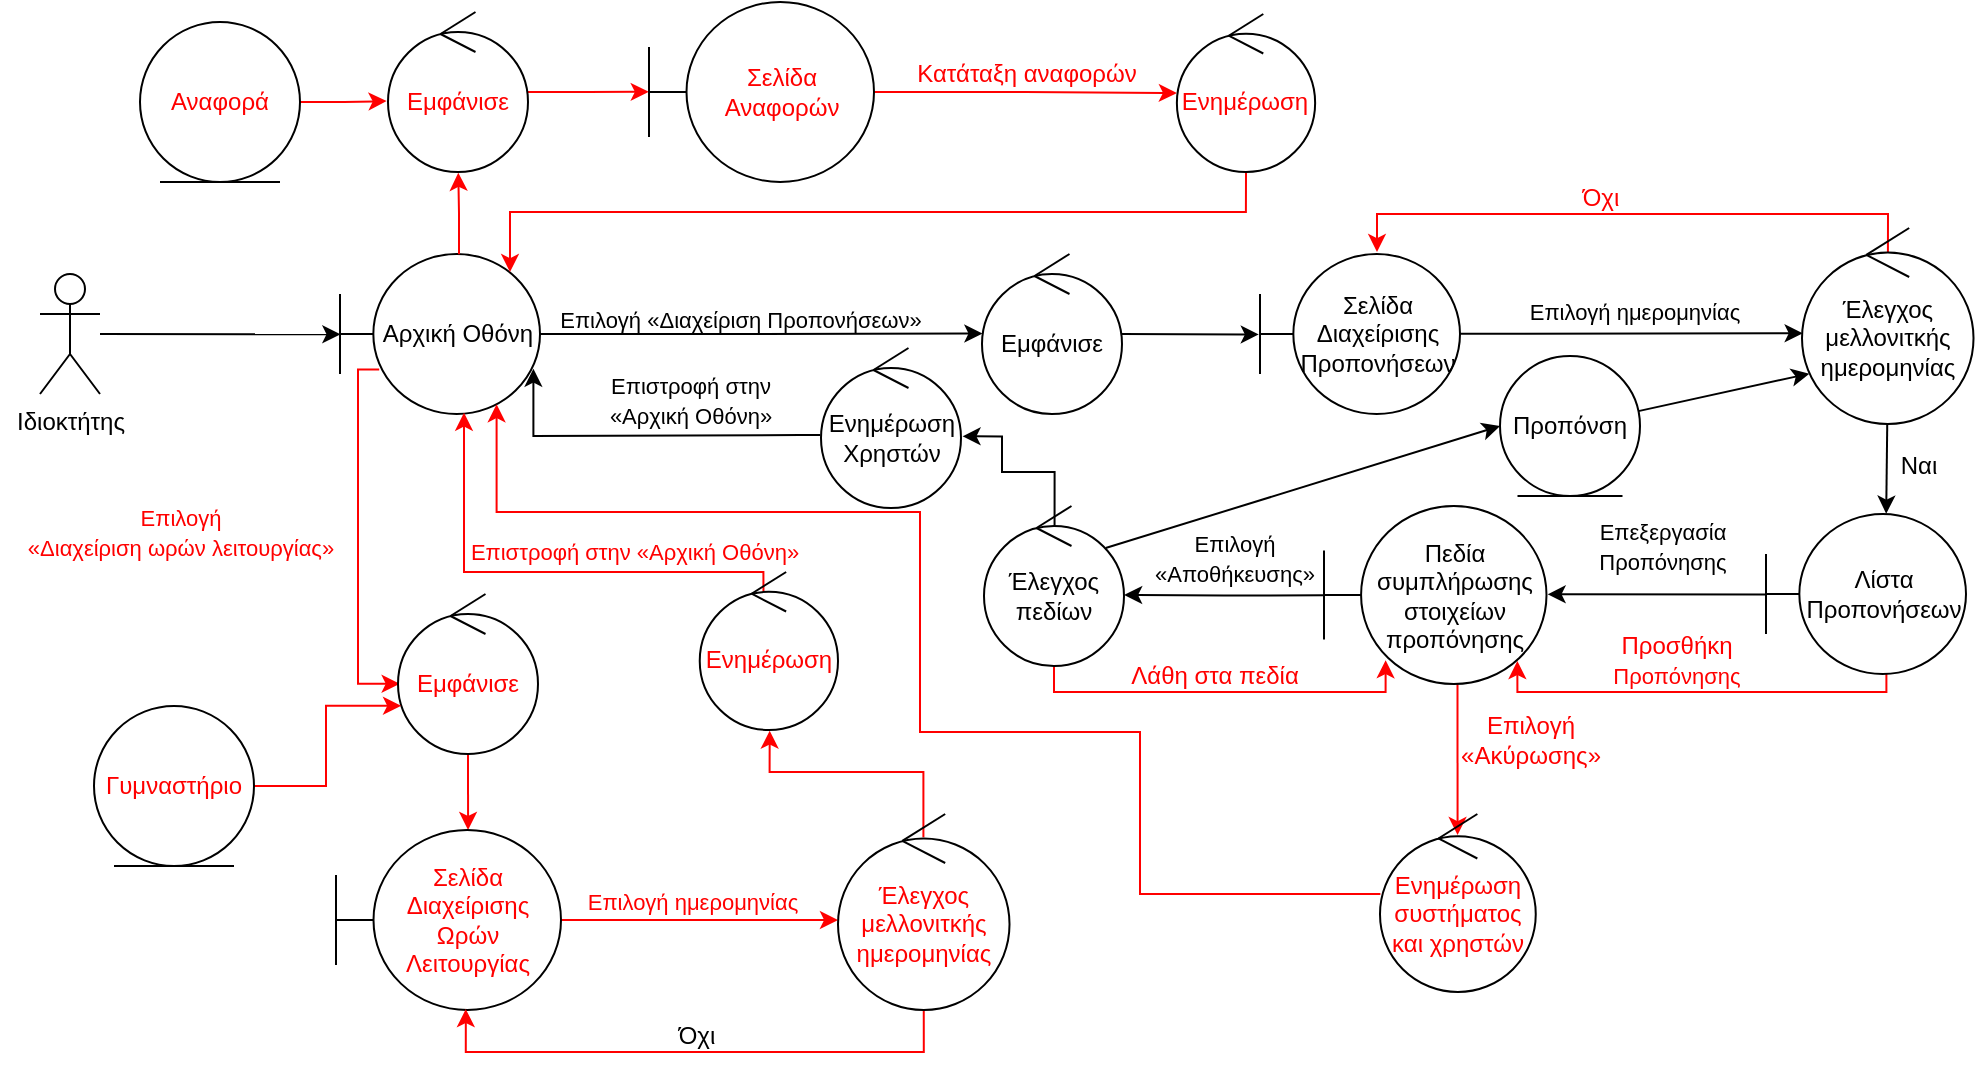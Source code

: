 <mxfile version="21.2.1" type="device">
  <diagram name="Σελίδα-1" id="Ot3h_hcZ658lHFySmNzD">
    <mxGraphModel dx="305" dy="486" grid="1" gridSize="10" guides="1" tooltips="1" connect="1" arrows="1" fold="1" page="1" pageScale="1" pageWidth="1169" pageHeight="827" math="0" shadow="0">
      <root>
        <mxCell id="0" />
        <mxCell id="1" parent="0" />
        <mxCell id="1OEqbM9P8AJgJZlWs_jV-3" style="rounded=0;orthogonalLoop=1;jettySize=auto;html=1;entryX=0.002;entryY=0.502;entryDx=0;entryDy=0;entryPerimeter=0;" parent="1" source="1OEqbM9P8AJgJZlWs_jV-2" target="1OEqbM9P8AJgJZlWs_jV-4" edge="1">
          <mxGeometry relative="1" as="geometry">
            <mxPoint x="270" y="291" as="targetPoint" />
          </mxGeometry>
        </mxCell>
        <mxCell id="1OEqbM9P8AJgJZlWs_jV-2" value="Ιδιοκτήτης" style="shape=umlActor;verticalLabelPosition=bottom;verticalAlign=top;html=1;outlineConnect=0;" parent="1" vertex="1">
          <mxGeometry x="70" y="261" width="30" height="60" as="geometry" />
        </mxCell>
        <mxCell id="1OEqbM9P8AJgJZlWs_jV-5" style="edgeStyle=orthogonalEdgeStyle;rounded=0;orthogonalLoop=1;jettySize=auto;html=1;entryX=0.003;entryY=0.497;entryDx=0;entryDy=0;entryPerimeter=0;" parent="1" source="1OEqbM9P8AJgJZlWs_jV-4" target="1OEqbM9P8AJgJZlWs_jV-7" edge="1">
          <mxGeometry relative="1" as="geometry">
            <mxPoint x="540" y="291" as="targetPoint" />
          </mxGeometry>
        </mxCell>
        <mxCell id="1OEqbM9P8AJgJZlWs_jV-33" style="edgeStyle=orthogonalEdgeStyle;rounded=0;orthogonalLoop=1;jettySize=auto;html=1;entryX=0.012;entryY=0.561;entryDx=0;entryDy=0;entryPerimeter=0;strokeColor=#ff0000;exitX=0.196;exitY=0.722;exitDx=0;exitDy=0;exitPerimeter=0;" parent="1" source="1OEqbM9P8AJgJZlWs_jV-4" target="1OEqbM9P8AJgJZlWs_jV-35" edge="1">
          <mxGeometry relative="1" as="geometry">
            <mxPoint x="270" y="441.0" as="targetPoint" />
            <Array as="points">
              <mxPoint x="229" y="309" />
              <mxPoint x="229" y="466" />
            </Array>
          </mxGeometry>
        </mxCell>
        <mxCell id="1OEqbM9P8AJgJZlWs_jV-4" value="Αρχική Οθόνη" style="shape=umlBoundary;whiteSpace=wrap;html=1;" parent="1" vertex="1">
          <mxGeometry x="220" y="251" width="100" height="80" as="geometry" />
        </mxCell>
        <mxCell id="1OEqbM9P8AJgJZlWs_jV-6" value="&lt;font style=&quot;font-size: 11px;&quot;&gt;Επιλογή «Διαχείριση Προπονήσεων»&lt;/font&gt;" style="text;html=1;align=center;verticalAlign=middle;resizable=0;points=[];autosize=1;strokeColor=none;fillColor=none;" parent="1" vertex="1">
          <mxGeometry x="320" y="269" width="200" height="30" as="geometry" />
        </mxCell>
        <mxCell id="1OEqbM9P8AJgJZlWs_jV-9" style="rounded=0;orthogonalLoop=1;jettySize=auto;html=1;entryX=-0.006;entryY=0.503;entryDx=0;entryDy=0;entryPerimeter=0;" parent="1" source="1OEqbM9P8AJgJZlWs_jV-7" target="1OEqbM9P8AJgJZlWs_jV-8" edge="1">
          <mxGeometry relative="1" as="geometry" />
        </mxCell>
        <mxCell id="1OEqbM9P8AJgJZlWs_jV-7" value="Εμφάνισε" style="ellipse;shape=umlControl;whiteSpace=wrap;html=1;" parent="1" vertex="1">
          <mxGeometry x="541" y="251" width="70" height="80" as="geometry" />
        </mxCell>
        <mxCell id="1OEqbM9P8AJgJZlWs_jV-11" style="rounded=0;orthogonalLoop=1;jettySize=auto;html=1;entryX=0.004;entryY=0.537;entryDx=0;entryDy=0;entryPerimeter=0;" parent="1" source="1OEqbM9P8AJgJZlWs_jV-8" target="1OEqbM9P8AJgJZlWs_jV-10" edge="1">
          <mxGeometry relative="1" as="geometry" />
        </mxCell>
        <mxCell id="1OEqbM9P8AJgJZlWs_jV-8" value="Σελίδα Διαχείρισης&lt;br&gt;Προπονήσεων&lt;br&gt;" style="shape=umlBoundary;whiteSpace=wrap;html=1;" parent="1" vertex="1">
          <mxGeometry x="680" y="251" width="100" height="80" as="geometry" />
        </mxCell>
        <mxCell id="1OEqbM9P8AJgJZlWs_jV-13" style="rounded=0;orthogonalLoop=1;jettySize=auto;html=1;entryX=0.601;entryY=-0.002;entryDx=0;entryDy=0;entryPerimeter=0;" parent="1" source="1OEqbM9P8AJgJZlWs_jV-10" target="NsCVuXY4o8_-mgdWiNp_-2" edge="1">
          <mxGeometry relative="1" as="geometry">
            <mxPoint x="972.88" y="381" as="targetPoint" />
          </mxGeometry>
        </mxCell>
        <mxCell id="NsCVuXY4o8_-mgdWiNp_-3" style="edgeStyle=orthogonalEdgeStyle;rounded=0;orthogonalLoop=1;jettySize=auto;html=1;entryX=0.585;entryY=-0.012;entryDx=0;entryDy=0;entryPerimeter=0;exitX=0.501;exitY=0.127;exitDx=0;exitDy=0;exitPerimeter=0;fontColor=#FF0000;strokeColor=#FF0000;" parent="1" source="1OEqbM9P8AJgJZlWs_jV-10" target="1OEqbM9P8AJgJZlWs_jV-8" edge="1">
          <mxGeometry relative="1" as="geometry">
            <Array as="points">
              <mxPoint x="994" y="231" />
              <mxPoint x="739" y="231" />
            </Array>
          </mxGeometry>
        </mxCell>
        <mxCell id="1OEqbM9P8AJgJZlWs_jV-10" value="Έλεγχος&lt;br&gt;μελλονιτκής&lt;br&gt;ημερομηνίας" style="ellipse;shape=umlControl;whiteSpace=wrap;html=1;" parent="1" vertex="1">
          <mxGeometry x="951" y="238" width="85.76" height="98" as="geometry" />
        </mxCell>
        <mxCell id="1OEqbM9P8AJgJZlWs_jV-12" value="&lt;font color=&quot;#ff0000&quot; style=&quot;font-size: 11px;&quot;&gt;Επιλογή ημερομηνίας&lt;/font&gt;" style="text;html=1;align=center;verticalAlign=middle;resizable=0;points=[];autosize=1;strokeColor=none;fillColor=none;" parent="1" vertex="1">
          <mxGeometry x="330.5" y="560" width="130" height="30" as="geometry" />
        </mxCell>
        <mxCell id="1OEqbM9P8AJgJZlWs_jV-16" style="rounded=0;orthogonalLoop=1;jettySize=auto;html=1;entryX=1.005;entryY=0.496;entryDx=0;entryDy=0;exitX=-0.002;exitY=0.503;exitDx=0;exitDy=0;exitPerimeter=0;entryPerimeter=0;" parent="1" source="NsCVuXY4o8_-mgdWiNp_-2" target="NsCVuXY4o8_-mgdWiNp_-7" edge="1">
          <mxGeometry relative="1" as="geometry">
            <mxPoint x="816.0" y="421" as="targetPoint" />
            <mxPoint x="932.88" y="421" as="sourcePoint" />
          </mxGeometry>
        </mxCell>
        <mxCell id="1OEqbM9P8AJgJZlWs_jV-17" value="&lt;font style=&quot;font-size: 11px;&quot;&gt;Επεξεργασία&lt;br&gt;Προπόνησης&lt;/font&gt;" style="text;html=1;align=center;verticalAlign=middle;resizable=0;points=[];autosize=1;strokeColor=none;fillColor=none;" parent="1" vertex="1">
          <mxGeometry x="836" y="377" width="90" height="40" as="geometry" />
        </mxCell>
        <mxCell id="1OEqbM9P8AJgJZlWs_jV-19" style="edgeStyle=orthogonalEdgeStyle;rounded=0;orthogonalLoop=1;jettySize=auto;html=1;entryX=1.001;entryY=0.556;entryDx=0;entryDy=0;entryPerimeter=0;exitX=-0.004;exitY=0.502;exitDx=0;exitDy=0;exitPerimeter=0;" parent="1" source="NsCVuXY4o8_-mgdWiNp_-7" target="1OEqbM9P8AJgJZlWs_jV-20" edge="1">
          <mxGeometry relative="1" as="geometry">
            <mxPoint x="870" y="577" as="targetPoint" />
            <mxPoint x="728" y="421" as="sourcePoint" />
          </mxGeometry>
        </mxCell>
        <mxCell id="1OEqbM9P8AJgJZlWs_jV-27" style="edgeStyle=orthogonalEdgeStyle;rounded=0;orthogonalLoop=1;jettySize=auto;html=1;strokeColor=#FF0000;fillColor=#e51400;entryX=0.498;entryY=0.118;entryDx=0;entryDy=0;entryPerimeter=0;exitX=0.6;exitY=0.999;exitDx=0;exitDy=0;exitPerimeter=0;" parent="1" source="NsCVuXY4o8_-mgdWiNp_-7" target="1OEqbM9P8AJgJZlWs_jV-29" edge="1">
          <mxGeometry relative="1" as="geometry">
            <mxPoint x="974" y="681" as="targetPoint" />
            <mxPoint x="772.0" y="465" as="sourcePoint" />
          </mxGeometry>
        </mxCell>
        <mxCell id="1OEqbM9P8AJgJZlWs_jV-31" style="edgeStyle=orthogonalEdgeStyle;rounded=0;orthogonalLoop=1;jettySize=auto;html=1;entryX=0.967;entryY=0.717;entryDx=0;entryDy=0;entryPerimeter=0;exitX=-0.005;exitY=0.544;exitDx=0;exitDy=0;exitPerimeter=0;" parent="1" source="V9a0yabX9GY4hemXjsk--4" target="1OEqbM9P8AJgJZlWs_jV-4" edge="1">
          <mxGeometry relative="1" as="geometry">
            <Array as="points">
              <mxPoint x="450" y="341" />
              <mxPoint x="317" y="342" />
            </Array>
          </mxGeometry>
        </mxCell>
        <mxCell id="n6NiaX9B8Hsq6csQ88jB-2" style="edgeStyle=orthogonalEdgeStyle;rounded=0;orthogonalLoop=1;jettySize=auto;html=1;entryX=0.277;entryY=0.866;entryDx=0;entryDy=0;entryPerimeter=0;strokeColor=#FF0000;" parent="1" source="1OEqbM9P8AJgJZlWs_jV-20" target="NsCVuXY4o8_-mgdWiNp_-7" edge="1">
          <mxGeometry relative="1" as="geometry">
            <Array as="points">
              <mxPoint x="577" y="470" />
              <mxPoint x="743" y="470" />
            </Array>
          </mxGeometry>
        </mxCell>
        <mxCell id="V9a0yabX9GY4hemXjsk--5" style="edgeStyle=orthogonalEdgeStyle;rounded=0;orthogonalLoop=1;jettySize=auto;html=1;entryX=1.011;entryY=0.552;entryDx=0;entryDy=0;entryPerimeter=0;exitX=0.504;exitY=0.122;exitDx=0;exitDy=0;exitPerimeter=0;" edge="1" parent="1" source="1OEqbM9P8AJgJZlWs_jV-20" target="V9a0yabX9GY4hemXjsk--4">
          <mxGeometry relative="1" as="geometry">
            <Array as="points">
              <mxPoint x="577" y="360" />
              <mxPoint x="551" y="360" />
              <mxPoint x="551" y="342" />
            </Array>
          </mxGeometry>
        </mxCell>
        <mxCell id="1OEqbM9P8AJgJZlWs_jV-20" value="Έλεγχος&lt;br&gt;πεδίων" style="ellipse;shape=umlControl;whiteSpace=wrap;html=1;" parent="1" vertex="1">
          <mxGeometry x="542" y="377" width="70" height="80" as="geometry" />
        </mxCell>
        <mxCell id="1OEqbM9P8AJgJZlWs_jV-26" value="&lt;font style=&quot;font-size: 11px;&quot;&gt;Επιλογή &lt;br&gt;«Αποθήκευσης»&lt;/font&gt;" style="text;html=1;align=center;verticalAlign=middle;resizable=0;points=[];autosize=1;strokeColor=none;fillColor=none;" parent="1" vertex="1">
          <mxGeometry x="617.01" y="383" width="100" height="40" as="geometry" />
        </mxCell>
        <mxCell id="1OEqbM9P8AJgJZlWs_jV-28" value="&lt;font color=&quot;#ff0000&quot;&gt;Επιλογή&lt;br&gt;«Ακύρωσης»&lt;/font&gt;" style="text;html=1;align=center;verticalAlign=middle;resizable=0;points=[];autosize=1;strokeColor=none;fillColor=none;" parent="1" vertex="1">
          <mxGeometry x="770" y="474" width="90" height="40" as="geometry" />
        </mxCell>
        <mxCell id="NsCVuXY4o8_-mgdWiNp_-8" style="edgeStyle=orthogonalEdgeStyle;rounded=0;orthogonalLoop=1;jettySize=auto;html=1;entryX=0.783;entryY=0.939;entryDx=0;entryDy=0;entryPerimeter=0;elbow=vertical;strokeColor=#FF0000;" parent="1" source="1OEqbM9P8AJgJZlWs_jV-29" target="1OEqbM9P8AJgJZlWs_jV-4" edge="1">
          <mxGeometry relative="1" as="geometry">
            <Array as="points">
              <mxPoint x="620" y="571" />
              <mxPoint x="620" y="490" />
              <mxPoint x="510" y="490" />
              <mxPoint x="510" y="380" />
              <mxPoint x="298" y="380" />
            </Array>
          </mxGeometry>
        </mxCell>
        <mxCell id="1OEqbM9P8AJgJZlWs_jV-29" value="&lt;font color=&quot;#ff0000&quot;&gt;Ενημέρωση&lt;br&gt;συστήματος και χρηστών&lt;br&gt;&lt;/font&gt;" style="ellipse;shape=umlControl;whiteSpace=wrap;html=1;strokeColor=#000000;" parent="1" vertex="1">
          <mxGeometry x="740" y="531" width="77.88" height="89" as="geometry" />
        </mxCell>
        <mxCell id="1OEqbM9P8AJgJZlWs_jV-32" value="&lt;font style=&quot;font-size: 11px;&quot;&gt;Επιστροφή στην &lt;br&gt;«Αρχική Οθόνη»&lt;/font&gt;" style="text;html=1;align=center;verticalAlign=middle;resizable=0;points=[];autosize=1;strokeColor=none;fillColor=none;" parent="1" vertex="1">
          <mxGeometry x="344.5" y="304" width="100" height="40" as="geometry" />
        </mxCell>
        <mxCell id="1OEqbM9P8AJgJZlWs_jV-34" value="&lt;font color=&quot;#ff0000&quot; style=&quot;font-size: 11px;&quot;&gt;Επιλογή&lt;br&gt;«Διαχείριση ωρών λειτουργίας»&lt;/font&gt;" style="text;html=1;align=center;verticalAlign=middle;resizable=0;points=[];autosize=1;strokeColor=none;fillColor=none;" parent="1" vertex="1">
          <mxGeometry x="50" y="370" width="180" height="40" as="geometry" />
        </mxCell>
        <mxCell id="1OEqbM9P8AJgJZlWs_jV-37" style="rounded=0;orthogonalLoop=1;jettySize=auto;html=1;entryX=0.587;entryY=0;entryDx=0;entryDy=0;entryPerimeter=0;strokeColor=#ff0000;" parent="1" source="1OEqbM9P8AJgJZlWs_jV-35" target="1OEqbM9P8AJgJZlWs_jV-36" edge="1">
          <mxGeometry relative="1" as="geometry">
            <mxPoint x="300" y="531" as="targetPoint" />
          </mxGeometry>
        </mxCell>
        <mxCell id="1OEqbM9P8AJgJZlWs_jV-35" value="&lt;font color=&quot;#ff0000&quot;&gt;Εμφάνισε&lt;/font&gt;" style="ellipse;shape=umlControl;whiteSpace=wrap;html=1;strokeColor=#000000;" parent="1" vertex="1">
          <mxGeometry x="249" y="421" width="70" height="80" as="geometry" />
        </mxCell>
        <mxCell id="1OEqbM9P8AJgJZlWs_jV-39" style="rounded=0;orthogonalLoop=1;jettySize=auto;html=1;entryX=0;entryY=0.541;entryDx=0;entryDy=0;entryPerimeter=0;strokeColor=#ff0000;" parent="1" source="1OEqbM9P8AJgJZlWs_jV-36" target="1OEqbM9P8AJgJZlWs_jV-38" edge="1">
          <mxGeometry relative="1" as="geometry" />
        </mxCell>
        <mxCell id="1OEqbM9P8AJgJZlWs_jV-36" value="&lt;font color=&quot;#ff0000&quot;&gt;Σελίδα Διαχείρισης&lt;br&gt;Ωρών Λειτουργίας&lt;/font&gt;" style="shape=umlBoundary;whiteSpace=wrap;html=1;strokeColor=#000000;" parent="1" vertex="1">
          <mxGeometry x="218" y="539" width="112.5" height="90" as="geometry" />
        </mxCell>
        <mxCell id="1OEqbM9P8AJgJZlWs_jV-41" style="edgeStyle=orthogonalEdgeStyle;rounded=0;orthogonalLoop=1;jettySize=auto;html=1;entryX=0.506;entryY=1.004;entryDx=0;entryDy=0;entryPerimeter=0;strokeColor=#FF0000;exitX=0.498;exitY=0.119;exitDx=0;exitDy=0;exitPerimeter=0;" parent="1" source="1OEqbM9P8AJgJZlWs_jV-38" target="1OEqbM9P8AJgJZlWs_jV-40" edge="1">
          <mxGeometry relative="1" as="geometry" />
        </mxCell>
        <mxCell id="V9a0yabX9GY4hemXjsk--2" style="edgeStyle=orthogonalEdgeStyle;rounded=0;orthogonalLoop=1;jettySize=auto;html=1;entryX=0.577;entryY=0.995;entryDx=0;entryDy=0;entryPerimeter=0;strokeColor=#FF0000;" edge="1" parent="1" source="1OEqbM9P8AJgJZlWs_jV-38" target="1OEqbM9P8AJgJZlWs_jV-36">
          <mxGeometry relative="1" as="geometry">
            <mxPoint x="290" y="630" as="targetPoint" />
            <Array as="points">
              <mxPoint x="512" y="650" />
              <mxPoint x="283" y="650" />
            </Array>
          </mxGeometry>
        </mxCell>
        <mxCell id="1OEqbM9P8AJgJZlWs_jV-38" value="&lt;font color=&quot;#ff0000&quot;&gt;Έλεγχος&lt;br&gt;μελλονιτκής&lt;br&gt;ημερομηνίας&lt;/font&gt;" style="ellipse;shape=umlControl;whiteSpace=wrap;html=1;strokeColor=#000000;" parent="1" vertex="1">
          <mxGeometry x="469" y="531" width="85.76" height="98" as="geometry" />
        </mxCell>
        <mxCell id="1OEqbM9P8AJgJZlWs_jV-42" style="edgeStyle=orthogonalEdgeStyle;rounded=0;orthogonalLoop=1;jettySize=auto;html=1;entryX=0.62;entryY=0.992;entryDx=0;entryDy=0;entryPerimeter=0;exitX=0.461;exitY=0.132;exitDx=0;exitDy=0;exitPerimeter=0;strokeColor=#FF0000;" parent="1" source="1OEqbM9P8AJgJZlWs_jV-40" target="1OEqbM9P8AJgJZlWs_jV-4" edge="1">
          <mxGeometry relative="1" as="geometry">
            <Array as="points">
              <mxPoint x="432" y="410" />
              <mxPoint x="282" y="410" />
            </Array>
          </mxGeometry>
        </mxCell>
        <mxCell id="1OEqbM9P8AJgJZlWs_jV-40" value="&lt;font color=&quot;#ff0000&quot;&gt;Ενημέρωση&lt;/font&gt;" style="ellipse;shape=umlControl;whiteSpace=wrap;html=1;strokeColor=#000000;" parent="1" vertex="1">
          <mxGeometry x="399.87" y="410" width="69.13" height="79" as="geometry" />
        </mxCell>
        <mxCell id="1OEqbM9P8AJgJZlWs_jV-43" value="&lt;font style=&quot;font-size: 11px;&quot; color=&quot;#ff0000&quot;&gt;Επιστροφή στην «Αρχική Οθόνη»&lt;/font&gt;" style="text;html=1;align=center;verticalAlign=middle;resizable=0;points=[];autosize=1;strokeColor=none;fillColor=none;" parent="1" vertex="1">
          <mxGeometry x="272" y="385" width="190" height="30" as="geometry" />
        </mxCell>
        <mxCell id="1OEqbM9P8AJgJZlWs_jV-44" style="edgeStyle=orthogonalEdgeStyle;rounded=0;orthogonalLoop=1;jettySize=auto;html=1;strokeColor=#ff0000;exitX=0.595;exitY=0.002;exitDx=0;exitDy=0;exitPerimeter=0;entryX=0.502;entryY=1.005;entryDx=0;entryDy=0;entryPerimeter=0;" parent="1" source="1OEqbM9P8AJgJZlWs_jV-4" target="1OEqbM9P8AJgJZlWs_jV-45" edge="1">
          <mxGeometry relative="1" as="geometry">
            <mxPoint x="270" y="150" as="targetPoint" />
            <mxPoint x="280" y="341" as="sourcePoint" />
          </mxGeometry>
        </mxCell>
        <mxCell id="1OEqbM9P8AJgJZlWs_jV-47" style="edgeStyle=orthogonalEdgeStyle;rounded=0;orthogonalLoop=1;jettySize=auto;html=1;entryX=-0.001;entryY=0.499;entryDx=0;entryDy=0;entryPerimeter=0;strokeColor=#FF0000;" parent="1" source="1OEqbM9P8AJgJZlWs_jV-45" target="1OEqbM9P8AJgJZlWs_jV-46" edge="1">
          <mxGeometry relative="1" as="geometry" />
        </mxCell>
        <mxCell id="1OEqbM9P8AJgJZlWs_jV-45" value="&lt;font color=&quot;#ff0000&quot;&gt;Εμφάνισε&lt;/font&gt;" style="ellipse;shape=umlControl;whiteSpace=wrap;html=1;strokeColor=#000000;" parent="1" vertex="1">
          <mxGeometry x="244" y="130" width="70" height="80" as="geometry" />
        </mxCell>
        <mxCell id="1OEqbM9P8AJgJZlWs_jV-49" style="edgeStyle=orthogonalEdgeStyle;rounded=0;orthogonalLoop=1;jettySize=auto;html=1;strokeColor=#ff0000;" parent="1" source="1OEqbM9P8AJgJZlWs_jV-46" target="1OEqbM9P8AJgJZlWs_jV-48" edge="1">
          <mxGeometry relative="1" as="geometry" />
        </mxCell>
        <mxCell id="1OEqbM9P8AJgJZlWs_jV-46" value="&lt;font color=&quot;#ff0000&quot;&gt;Σελίδα Αναφορών&lt;/font&gt;" style="shape=umlBoundary;whiteSpace=wrap;html=1;strokeColor=#000000;" parent="1" vertex="1">
          <mxGeometry x="374.5" y="125" width="112.5" height="90" as="geometry" />
        </mxCell>
        <mxCell id="n6NiaX9B8Hsq6csQ88jB-1" style="edgeStyle=orthogonalEdgeStyle;rounded=0;orthogonalLoop=1;jettySize=auto;html=1;entryX=0.85;entryY=0.113;entryDx=0;entryDy=0;entryPerimeter=0;strokeColor=#FF0000;" parent="1" source="1OEqbM9P8AJgJZlWs_jV-48" target="1OEqbM9P8AJgJZlWs_jV-4" edge="1">
          <mxGeometry relative="1" as="geometry">
            <Array as="points">
              <mxPoint x="673" y="230" />
              <mxPoint x="305" y="230" />
            </Array>
          </mxGeometry>
        </mxCell>
        <mxCell id="1OEqbM9P8AJgJZlWs_jV-48" value="&lt;font color=&quot;#ff0000&quot;&gt;Ενημέρωση&lt;/font&gt;" style="ellipse;shape=umlControl;whiteSpace=wrap;html=1;strokeColor=#000000;" parent="1" vertex="1">
          <mxGeometry x="638.44" y="131" width="69.13" height="79" as="geometry" />
        </mxCell>
        <mxCell id="1OEqbM9P8AJgJZlWs_jV-50" value="&lt;font color=&quot;#ff0000&quot;&gt;Κατάταξη αναφορών&lt;/font&gt;" style="text;html=1;align=center;verticalAlign=middle;resizable=0;points=[];autosize=1;strokeColor=none;fillColor=none;" parent="1" vertex="1">
          <mxGeometry x="498" y="146" width="130" height="30" as="geometry" />
        </mxCell>
        <mxCell id="NsCVuXY4o8_-mgdWiNp_-1" value="Ναι" style="text;html=1;align=center;verticalAlign=middle;resizable=0;points=[];autosize=1;strokeColor=none;fillColor=none;" parent="1" vertex="1">
          <mxGeometry x="988.88" y="342" width="40" height="30" as="geometry" />
        </mxCell>
        <mxCell id="V9a0yabX9GY4hemXjsk--6" style="edgeStyle=orthogonalEdgeStyle;rounded=0;orthogonalLoop=1;jettySize=auto;html=1;entryX=0.869;entryY=0.871;entryDx=0;entryDy=0;entryPerimeter=0;exitX=0.602;exitY=0.999;exitDx=0;exitDy=0;exitPerimeter=0;fontColor=#FF0000;strokeColor=#FF0000;" edge="1" parent="1" source="NsCVuXY4o8_-mgdWiNp_-2" target="NsCVuXY4o8_-mgdWiNp_-7">
          <mxGeometry relative="1" as="geometry">
            <Array as="points">
              <mxPoint x="993" y="470" />
              <mxPoint x="809" y="470" />
            </Array>
          </mxGeometry>
        </mxCell>
        <mxCell id="NsCVuXY4o8_-mgdWiNp_-2" value="Λίστα&lt;br&gt;Προπονήσεων" style="shape=umlBoundary;whiteSpace=wrap;html=1;" parent="1" vertex="1">
          <mxGeometry x="933" y="381" width="100" height="80" as="geometry" />
        </mxCell>
        <mxCell id="NsCVuXY4o8_-mgdWiNp_-4" value="Όχι" style="text;html=1;align=center;verticalAlign=middle;resizable=0;points=[];autosize=1;strokeColor=none;fillColor=none;fontColor=#FF0000;" parent="1" vertex="1">
          <mxGeometry x="830" y="208" width="40" height="30" as="geometry" />
        </mxCell>
        <mxCell id="NsCVuXY4o8_-mgdWiNp_-6" style="rounded=0;orthogonalLoop=1;jettySize=auto;html=1;entryX=0.043;entryY=0.743;entryDx=0;entryDy=0;entryPerimeter=0;" parent="1" source="NsCVuXY4o8_-mgdWiNp_-5" target="1OEqbM9P8AJgJZlWs_jV-10" edge="1">
          <mxGeometry relative="1" as="geometry" />
        </mxCell>
        <mxCell id="NsCVuXY4o8_-mgdWiNp_-5" value="Προπόνση" style="ellipse;shape=umlEntity;whiteSpace=wrap;html=1;" parent="1" vertex="1">
          <mxGeometry x="800" y="302" width="70" height="70" as="geometry" />
        </mxCell>
        <mxCell id="NsCVuXY4o8_-mgdWiNp_-7" value="Πεδία συμπλήρωσης στοιχείων προπόνησης" style="shape=umlBoundary;whiteSpace=wrap;html=1;" parent="1" vertex="1">
          <mxGeometry x="712" y="377" width="111.25" height="89" as="geometry" />
        </mxCell>
        <mxCell id="NsCVuXY4o8_-mgdWiNp_-10" style="rounded=0;orthogonalLoop=1;jettySize=auto;html=1;entryX=0;entryY=0.5;entryDx=0;entryDy=0;exitX=0.869;exitY=0.263;exitDx=0;exitDy=0;exitPerimeter=0;" parent="1" source="1OEqbM9P8AJgJZlWs_jV-20" target="NsCVuXY4o8_-mgdWiNp_-5" edge="1">
          <mxGeometry relative="1" as="geometry">
            <mxPoint x="621.57" y="372" as="sourcePoint" />
            <mxPoint x="707.57" y="353" as="targetPoint" />
          </mxGeometry>
        </mxCell>
        <mxCell id="NsCVuXY4o8_-mgdWiNp_-12" style="edgeStyle=orthogonalEdgeStyle;rounded=0;orthogonalLoop=1;jettySize=auto;html=1;entryX=0.022;entryY=0.699;entryDx=0;entryDy=0;entryPerimeter=0;strokeColor=#FF0000;" parent="1" source="NsCVuXY4o8_-mgdWiNp_-11" target="1OEqbM9P8AJgJZlWs_jV-35" edge="1">
          <mxGeometry relative="1" as="geometry" />
        </mxCell>
        <mxCell id="NsCVuXY4o8_-mgdWiNp_-11" value="&lt;font color=&quot;#ff0000&quot;&gt;Γυμναστήριο&lt;/font&gt;" style="ellipse;shape=umlEntity;whiteSpace=wrap;html=1;" parent="1" vertex="1">
          <mxGeometry x="97" y="477" width="80" height="80" as="geometry" />
        </mxCell>
        <mxCell id="NsCVuXY4o8_-mgdWiNp_-14" style="edgeStyle=orthogonalEdgeStyle;rounded=0;orthogonalLoop=1;jettySize=auto;html=1;entryX=-0.01;entryY=0.557;entryDx=0;entryDy=0;entryPerimeter=0;strokeColor=#FF0000;" parent="1" source="NsCVuXY4o8_-mgdWiNp_-13" target="1OEqbM9P8AJgJZlWs_jV-45" edge="1">
          <mxGeometry relative="1" as="geometry" />
        </mxCell>
        <mxCell id="NsCVuXY4o8_-mgdWiNp_-13" value="&lt;font color=&quot;#ff0000&quot;&gt;Αναφορά&lt;/font&gt;" style="ellipse;shape=umlEntity;whiteSpace=wrap;html=1;" parent="1" vertex="1">
          <mxGeometry x="120" y="135" width="80" height="80" as="geometry" />
        </mxCell>
        <mxCell id="n6NiaX9B8Hsq6csQ88jB-3" value="&lt;font color=&quot;#ff0000&quot;&gt;Λάθη στα πεδία&lt;/font&gt;" style="text;html=1;align=center;verticalAlign=middle;resizable=0;points=[];autosize=1;strokeColor=none;fillColor=none;" parent="1" vertex="1">
          <mxGeometry x="602" y="447" width="110" height="30" as="geometry" />
        </mxCell>
        <mxCell id="V9a0yabX9GY4hemXjsk--1" value="&lt;font style=&quot;font-size: 11px;&quot;&gt;Επιλογή ημερομηνίας&lt;/font&gt;" style="text;html=1;align=center;verticalAlign=middle;resizable=0;points=[];autosize=1;strokeColor=none;fillColor=none;" vertex="1" parent="1">
          <mxGeometry x="802" y="265" width="130" height="30" as="geometry" />
        </mxCell>
        <mxCell id="V9a0yabX9GY4hemXjsk--3" value="Όχι" style="text;html=1;align=center;verticalAlign=middle;resizable=0;points=[];autosize=1;strokeColor=none;fillColor=none;" vertex="1" parent="1">
          <mxGeometry x="378" y="627" width="40" height="30" as="geometry" />
        </mxCell>
        <mxCell id="V9a0yabX9GY4hemXjsk--4" value="Ενημέρωση&lt;br&gt;Χρηστών" style="ellipse;shape=umlControl;whiteSpace=wrap;html=1;strokeColor=#000000;" vertex="1" parent="1">
          <mxGeometry x="460.5" y="298" width="70" height="80" as="geometry" />
        </mxCell>
        <mxCell id="V9a0yabX9GY4hemXjsk--7" value="Προσθήκη&lt;br style=&quot;border-color: var(--border-color); font-size: 11px;&quot;&gt;&lt;span style=&quot;font-size: 11px;&quot;&gt;Προπόνησης&lt;/span&gt;" style="text;html=1;align=center;verticalAlign=middle;resizable=0;points=[];autosize=1;strokeColor=none;fillColor=none;fontColor=#FF0000;" vertex="1" parent="1">
          <mxGeometry x="843" y="434" width="90" height="40" as="geometry" />
        </mxCell>
      </root>
    </mxGraphModel>
  </diagram>
</mxfile>
